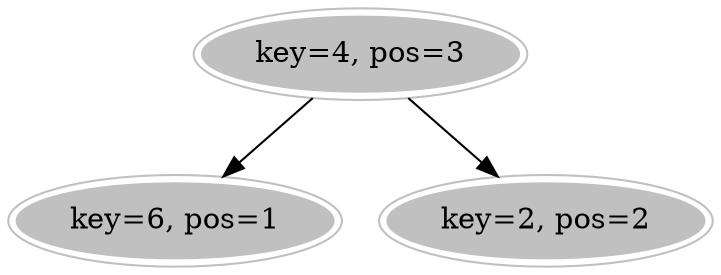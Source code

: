 digraph G {

	b [color = gray, peripheries=2, style = filled, label="key=6, pos=1"];
	c [color = gray, peripheries=2, style = filled, label="key=2, pos=2"];
	a [color = gray, peripheries=2, style = filled, label="key=4, pos=3"];


	a -> b;
	a -> c;

}